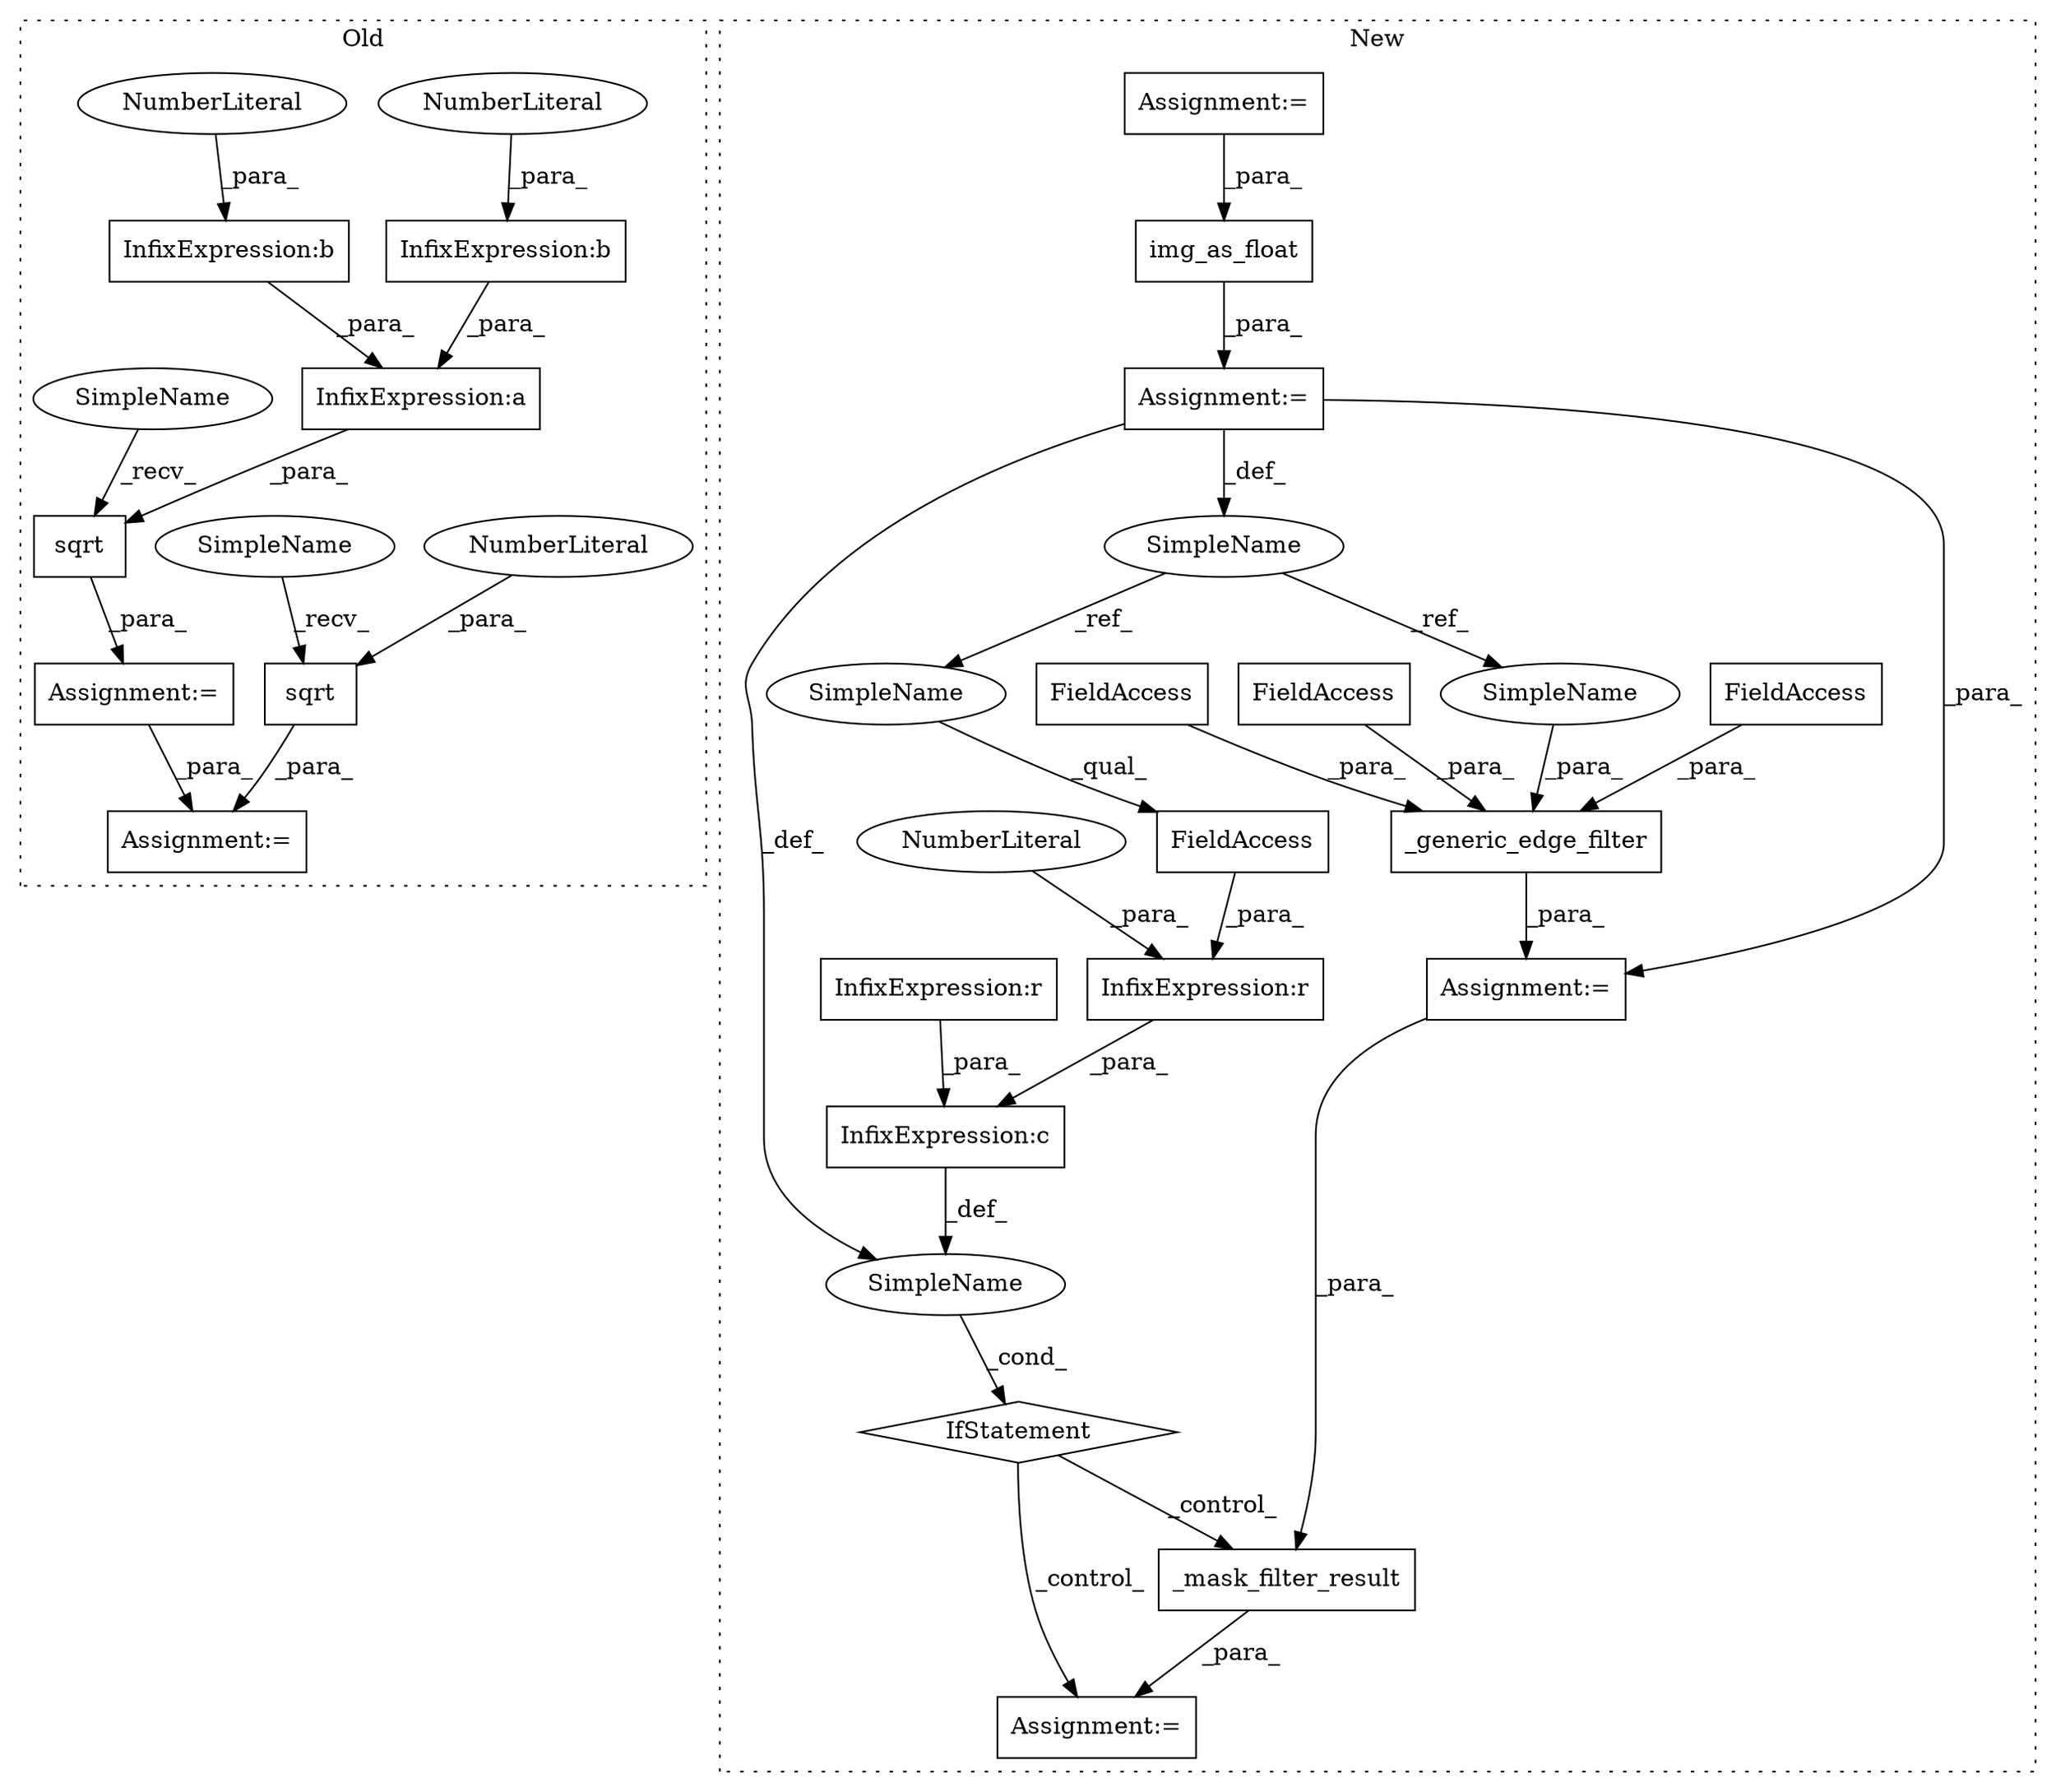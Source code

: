 digraph G {
subgraph cluster0 {
1 [label="sqrt" a="32" s="2345,2405" l="5,1" shape="box"];
3 [label="InfixExpression:a" a="27" s="2376" l="3" shape="box"];
4 [label="InfixExpression:b" a="27" s="2400" l="3" shape="box"];
5 [label="NumberLiteral" a="34" s="2403" l="1" shape="ellipse"];
6 [label="InfixExpression:b" a="27" s="2371" l="3" shape="box"];
7 [label="NumberLiteral" a="34" s="2374" l="1" shape="ellipse"];
21 [label="sqrt" a="32" s="2423,2429" l="5,1" shape="box"];
22 [label="NumberLiteral" a="34" s="2428" l="1" shape="ellipse"];
24 [label="Assignment:=" a="7" s="2338" l="1" shape="box"];
25 [label="Assignment:=" a="7" s="2415" l="2" shape="box"];
29 [label="SimpleName" a="42" s="2417" l="5" shape="ellipse"];
30 [label="SimpleName" a="42" s="2339" l="5" shape="ellipse"];
label = "Old";
style="dotted";
}
subgraph cluster1 {
2 [label="_mask_filter_result" a="32" s="4084,4115" l="20,1" shape="box"];
8 [label="InfixExpression:c" a="27" s="4049" l="4" shape="box"];
9 [label="_generic_edge_filter" a="32" s="3966,4021" l="21,1" shape="box"];
10 [label="img_as_float" a="32" s="3934,3952" l="13,1" shape="box"];
11 [label="InfixExpression:r" a="27" s="4043" l="4" shape="box"];
12 [label="NumberLiteral" a="34" s="4047" l="1" shape="ellipse"];
13 [label="InfixExpression:r" a="27" s="4058" l="4" shape="box"];
14 [label="SimpleName" a="42" s="3928" l="5" shape="ellipse"];
15 [label="FieldAccess" a="22" s="4033" l="10" shape="box"];
16 [label="SimpleName" a="42" s="" l="" shape="ellipse"];
17 [label="IfStatement" a="25" s="4028,4067" l="4,2" shape="diamond"];
18 [label="FieldAccess" a="22" s="4017" l="4" shape="box"];
19 [label="FieldAccess" a="22" s="4012" l="4" shape="box"];
20 [label="FieldAccess" a="22" s="4007" l="4" shape="box"];
23 [label="Assignment:=" a="7" s="4083" l="1" shape="box"];
26 [label="Assignment:=" a="7" s="3965" l="1" shape="box"];
27 [label="Assignment:=" a="7" s="3917" l="5" shape="box"];
28 [label="Assignment:=" a="7" s="3933" l="1" shape="box"];
31 [label="SimpleName" a="42" s="4033" l="5" shape="ellipse"];
32 [label="SimpleName" a="42" s="3987" l="5" shape="ellipse"];
label = "New";
style="dotted";
}
1 -> 24 [label="_para_"];
2 -> 23 [label="_para_"];
3 -> 1 [label="_para_"];
4 -> 3 [label="_para_"];
5 -> 4 [label="_para_"];
6 -> 3 [label="_para_"];
7 -> 6 [label="_para_"];
8 -> 16 [label="_def_"];
9 -> 26 [label="_para_"];
10 -> 28 [label="_para_"];
11 -> 8 [label="_para_"];
12 -> 11 [label="_para_"];
13 -> 8 [label="_para_"];
14 -> 32 [label="_ref_"];
14 -> 31 [label="_ref_"];
15 -> 11 [label="_para_"];
16 -> 17 [label="_cond_"];
17 -> 2 [label="_control_"];
17 -> 23 [label="_control_"];
18 -> 9 [label="_para_"];
19 -> 9 [label="_para_"];
20 -> 9 [label="_para_"];
21 -> 25 [label="_para_"];
22 -> 21 [label="_para_"];
24 -> 25 [label="_para_"];
26 -> 2 [label="_para_"];
27 -> 10 [label="_para_"];
28 -> 26 [label="_para_"];
28 -> 16 [label="_def_"];
28 -> 14 [label="_def_"];
29 -> 21 [label="_recv_"];
30 -> 1 [label="_recv_"];
31 -> 15 [label="_qual_"];
32 -> 9 [label="_para_"];
}